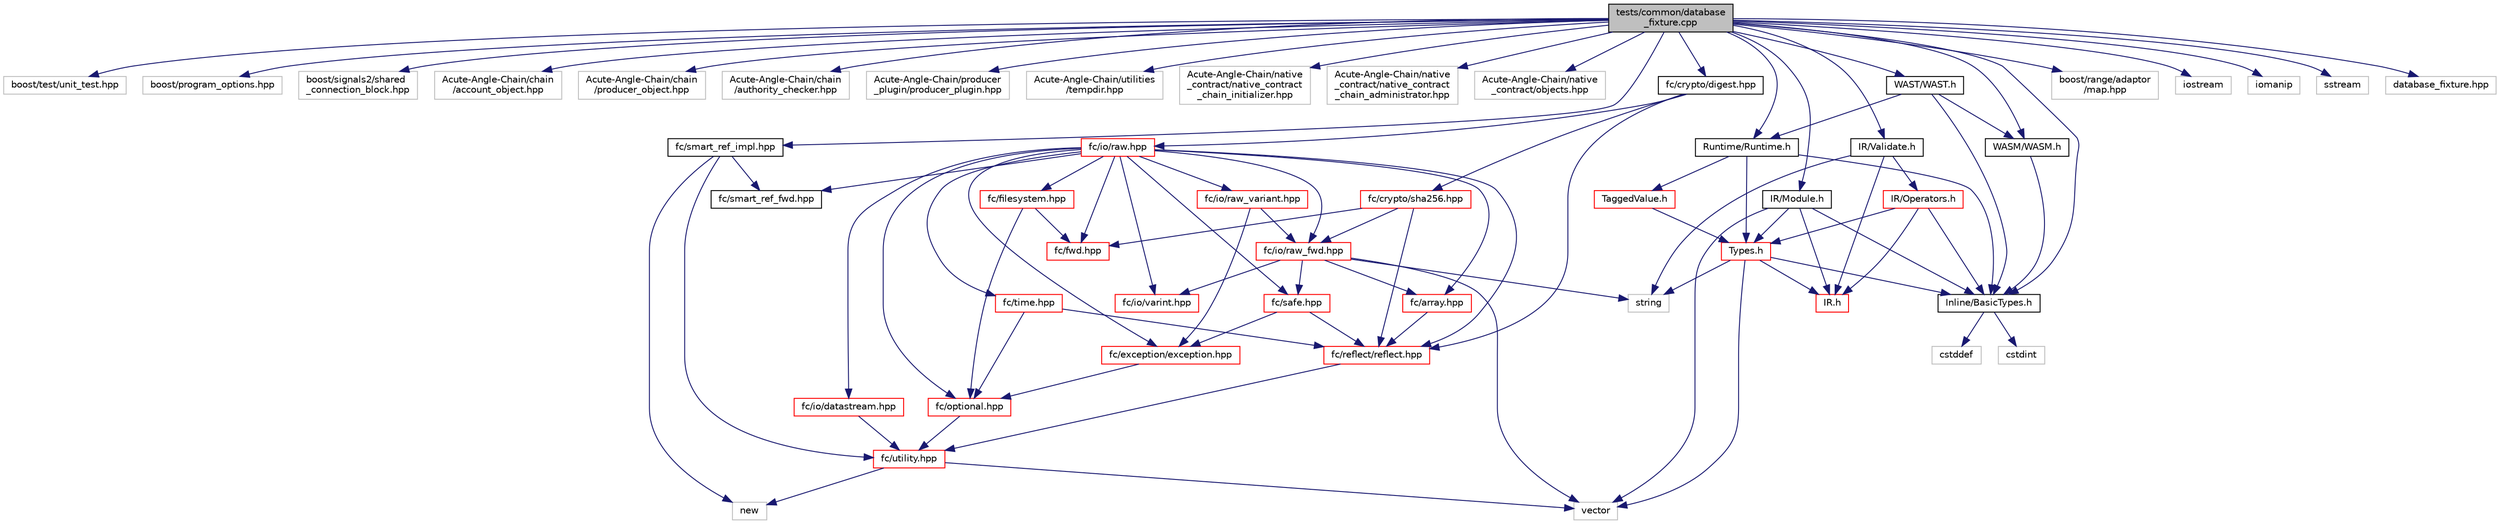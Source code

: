 digraph "tests/common/database_fixture.cpp"
{
  edge [fontname="Helvetica",fontsize="10",labelfontname="Helvetica",labelfontsize="10"];
  node [fontname="Helvetica",fontsize="10",shape=record];
  Node0 [label="tests/common/database\l_fixture.cpp",height=0.2,width=0.4,color="black", fillcolor="grey75", style="filled", fontcolor="black"];
  Node0 -> Node1 [color="midnightblue",fontsize="10",style="solid",fontname="Helvetica"];
  Node1 [label="boost/test/unit_test.hpp",height=0.2,width=0.4,color="grey75", fillcolor="white", style="filled"];
  Node0 -> Node2 [color="midnightblue",fontsize="10",style="solid",fontname="Helvetica"];
  Node2 [label="boost/program_options.hpp",height=0.2,width=0.4,color="grey75", fillcolor="white", style="filled"];
  Node0 -> Node3 [color="midnightblue",fontsize="10",style="solid",fontname="Helvetica"];
  Node3 [label="boost/signals2/shared\l_connection_block.hpp",height=0.2,width=0.4,color="grey75", fillcolor="white", style="filled"];
  Node0 -> Node4 [color="midnightblue",fontsize="10",style="solid",fontname="Helvetica"];
  Node4 [label="Acute-Angle-Chain/chain\l/account_object.hpp",height=0.2,width=0.4,color="grey75", fillcolor="white", style="filled"];
  Node0 -> Node5 [color="midnightblue",fontsize="10",style="solid",fontname="Helvetica"];
  Node5 [label="Acute-Angle-Chain/chain\l/producer_object.hpp",height=0.2,width=0.4,color="grey75", fillcolor="white", style="filled"];
  Node0 -> Node6 [color="midnightblue",fontsize="10",style="solid",fontname="Helvetica"];
  Node6 [label="Acute-Angle-Chain/chain\l/authority_checker.hpp",height=0.2,width=0.4,color="grey75", fillcolor="white", style="filled"];
  Node0 -> Node7 [color="midnightblue",fontsize="10",style="solid",fontname="Helvetica"];
  Node7 [label="Acute-Angle-Chain/producer\l_plugin/producer_plugin.hpp",height=0.2,width=0.4,color="grey75", fillcolor="white", style="filled"];
  Node0 -> Node8 [color="midnightblue",fontsize="10",style="solid",fontname="Helvetica"];
  Node8 [label="Acute-Angle-Chain/utilities\l/tempdir.hpp",height=0.2,width=0.4,color="grey75", fillcolor="white", style="filled"];
  Node0 -> Node9 [color="midnightblue",fontsize="10",style="solid",fontname="Helvetica"];
  Node9 [label="Acute-Angle-Chain/native\l_contract/native_contract\l_chain_initializer.hpp",height=0.2,width=0.4,color="grey75", fillcolor="white", style="filled"];
  Node0 -> Node10 [color="midnightblue",fontsize="10",style="solid",fontname="Helvetica"];
  Node10 [label="Acute-Angle-Chain/native\l_contract/native_contract\l_chain_administrator.hpp",height=0.2,width=0.4,color="grey75", fillcolor="white", style="filled"];
  Node0 -> Node11 [color="midnightblue",fontsize="10",style="solid",fontname="Helvetica"];
  Node11 [label="Acute-Angle-Chain/native\l_contract/objects.hpp",height=0.2,width=0.4,color="grey75", fillcolor="white", style="filled"];
  Node0 -> Node12 [color="midnightblue",fontsize="10",style="solid",fontname="Helvetica"];
  Node12 [label="fc/crypto/digest.hpp",height=0.2,width=0.4,color="black", fillcolor="white", style="filled",URL="$digest_8hpp_source.html"];
  Node12 -> Node13 [color="midnightblue",fontsize="10",style="solid",fontname="Helvetica"];
  Node13 [label="fc/io/raw.hpp",height=0.2,width=0.4,color="red", fillcolor="white", style="filled",URL="$raw_8hpp_source.html"];
  Node13 -> Node14 [color="midnightblue",fontsize="10",style="solid",fontname="Helvetica"];
  Node14 [label="fc/io/raw_variant.hpp",height=0.2,width=0.4,color="red", fillcolor="white", style="filled",URL="$raw__variant_8hpp_source.html"];
  Node14 -> Node15 [color="midnightblue",fontsize="10",style="solid",fontname="Helvetica"];
  Node15 [label="fc/exception/exception.hpp",height=0.2,width=0.4,color="red", fillcolor="white", style="filled",URL="$exception_8hpp.html",tooltip="Defines exception&#39;s used by fc. "];
  Node15 -> Node25 [color="midnightblue",fontsize="10",style="solid",fontname="Helvetica"];
  Node25 [label="fc/optional.hpp",height=0.2,width=0.4,color="red", fillcolor="white", style="filled",URL="$libraries_2fc_2include_2fc_2optional_8hpp_source.html"];
  Node25 -> Node18 [color="midnightblue",fontsize="10",style="solid",fontname="Helvetica"];
  Node18 [label="fc/utility.hpp",height=0.2,width=0.4,color="red", fillcolor="white", style="filled",URL="$utility_8hpp_source.html"];
  Node18 -> Node21 [color="midnightblue",fontsize="10",style="solid",fontname="Helvetica"];
  Node21 [label="new",height=0.2,width=0.4,color="grey75", fillcolor="white", style="filled"];
  Node18 -> Node22 [color="midnightblue",fontsize="10",style="solid",fontname="Helvetica"];
  Node22 [label="vector",height=0.2,width=0.4,color="grey75", fillcolor="white", style="filled"];
  Node14 -> Node62 [color="midnightblue",fontsize="10",style="solid",fontname="Helvetica"];
  Node62 [label="fc/io/raw_fwd.hpp",height=0.2,width=0.4,color="red", fillcolor="white", style="filled",URL="$raw__fwd_8hpp_source.html"];
  Node62 -> Node63 [color="midnightblue",fontsize="10",style="solid",fontname="Helvetica"];
  Node63 [label="fc/io/varint.hpp",height=0.2,width=0.4,color="red", fillcolor="white", style="filled",URL="$libraries_2fc_2include_2fc_2io_2varint_8hpp_source.html"];
  Node62 -> Node64 [color="midnightblue",fontsize="10",style="solid",fontname="Helvetica"];
  Node64 [label="fc/array.hpp",height=0.2,width=0.4,color="red", fillcolor="white", style="filled",URL="$array_8hpp_source.html"];
  Node64 -> Node30 [color="midnightblue",fontsize="10",style="solid",fontname="Helvetica"];
  Node30 [label="fc/reflect/reflect.hpp",height=0.2,width=0.4,color="red", fillcolor="white", style="filled",URL="$libraries_2fc_2include_2fc_2reflect_2reflect_8hpp_source.html"];
  Node30 -> Node18 [color="midnightblue",fontsize="10",style="solid",fontname="Helvetica"];
  Node62 -> Node69 [color="midnightblue",fontsize="10",style="solid",fontname="Helvetica"];
  Node69 [label="fc/safe.hpp",height=0.2,width=0.4,color="red", fillcolor="white", style="filled",URL="$safe_8hpp_source.html"];
  Node69 -> Node15 [color="midnightblue",fontsize="10",style="solid",fontname="Helvetica"];
  Node69 -> Node30 [color="midnightblue",fontsize="10",style="solid",fontname="Helvetica"];
  Node62 -> Node22 [color="midnightblue",fontsize="10",style="solid",fontname="Helvetica"];
  Node62 -> Node28 [color="midnightblue",fontsize="10",style="solid",fontname="Helvetica"];
  Node28 [label="string",height=0.2,width=0.4,color="grey75", fillcolor="white", style="filled"];
  Node13 -> Node30 [color="midnightblue",fontsize="10",style="solid",fontname="Helvetica"];
  Node13 -> Node71 [color="midnightblue",fontsize="10",style="solid",fontname="Helvetica"];
  Node71 [label="fc/io/datastream.hpp",height=0.2,width=0.4,color="red", fillcolor="white", style="filled",URL="$libraries_2fc_2include_2fc_2io_2datastream_8hpp_source.html"];
  Node71 -> Node18 [color="midnightblue",fontsize="10",style="solid",fontname="Helvetica"];
  Node13 -> Node63 [color="midnightblue",fontsize="10",style="solid",fontname="Helvetica"];
  Node13 -> Node25 [color="midnightblue",fontsize="10",style="solid",fontname="Helvetica"];
  Node13 -> Node23 [color="midnightblue",fontsize="10",style="solid",fontname="Helvetica"];
  Node23 [label="fc/fwd.hpp",height=0.2,width=0.4,color="red", fillcolor="white", style="filled",URL="$fwd_8hpp_source.html"];
  Node13 -> Node54 [color="midnightblue",fontsize="10",style="solid",fontname="Helvetica"];
  Node54 [label="fc/smart_ref_fwd.hpp",height=0.2,width=0.4,color="black", fillcolor="white", style="filled",URL="$smart__ref__fwd_8hpp_source.html"];
  Node13 -> Node64 [color="midnightblue",fontsize="10",style="solid",fontname="Helvetica"];
  Node13 -> Node29 [color="midnightblue",fontsize="10",style="solid",fontname="Helvetica"];
  Node29 [label="fc/time.hpp",height=0.2,width=0.4,color="red", fillcolor="white", style="filled",URL="$include_2fc_2time_8hpp_source.html"];
  Node29 -> Node25 [color="midnightblue",fontsize="10",style="solid",fontname="Helvetica"];
  Node29 -> Node30 [color="midnightblue",fontsize="10",style="solid",fontname="Helvetica"];
  Node13 -> Node72 [color="midnightblue",fontsize="10",style="solid",fontname="Helvetica"];
  Node72 [label="fc/filesystem.hpp",height=0.2,width=0.4,color="red", fillcolor="white", style="filled",URL="$filesystem_8hpp_source.html"];
  Node72 -> Node25 [color="midnightblue",fontsize="10",style="solid",fontname="Helvetica"];
  Node72 -> Node23 [color="midnightblue",fontsize="10",style="solid",fontname="Helvetica"];
  Node13 -> Node15 [color="midnightblue",fontsize="10",style="solid",fontname="Helvetica"];
  Node13 -> Node69 [color="midnightblue",fontsize="10",style="solid",fontname="Helvetica"];
  Node13 -> Node62 [color="midnightblue",fontsize="10",style="solid",fontname="Helvetica"];
  Node12 -> Node30 [color="midnightblue",fontsize="10",style="solid",fontname="Helvetica"];
  Node12 -> Node77 [color="midnightblue",fontsize="10",style="solid",fontname="Helvetica"];
  Node77 [label="fc/crypto/sha256.hpp",height=0.2,width=0.4,color="red", fillcolor="white", style="filled",URL="$sha256_8hpp_source.html"];
  Node77 -> Node23 [color="midnightblue",fontsize="10",style="solid",fontname="Helvetica"];
  Node77 -> Node62 [color="midnightblue",fontsize="10",style="solid",fontname="Helvetica"];
  Node77 -> Node30 [color="midnightblue",fontsize="10",style="solid",fontname="Helvetica"];
  Node0 -> Node79 [color="midnightblue",fontsize="10",style="solid",fontname="Helvetica"];
  Node79 [label="fc/smart_ref_impl.hpp",height=0.2,width=0.4,color="black", fillcolor="white", style="filled",URL="$smart__ref__impl_8hpp_source.html"];
  Node79 -> Node18 [color="midnightblue",fontsize="10",style="solid",fontname="Helvetica"];
  Node79 -> Node54 [color="midnightblue",fontsize="10",style="solid",fontname="Helvetica"];
  Node79 -> Node21 [color="midnightblue",fontsize="10",style="solid",fontname="Helvetica"];
  Node0 -> Node80 [color="midnightblue",fontsize="10",style="solid",fontname="Helvetica"];
  Node80 [label="Inline/BasicTypes.h",height=0.2,width=0.4,color="black", fillcolor="white", style="filled",URL="$_basic_types_8h_source.html"];
  Node80 -> Node81 [color="midnightblue",fontsize="10",style="solid",fontname="Helvetica"];
  Node81 [label="cstdint",height=0.2,width=0.4,color="grey75", fillcolor="white", style="filled"];
  Node80 -> Node82 [color="midnightblue",fontsize="10",style="solid",fontname="Helvetica"];
  Node82 [label="cstddef",height=0.2,width=0.4,color="grey75", fillcolor="white", style="filled"];
  Node0 -> Node83 [color="midnightblue",fontsize="10",style="solid",fontname="Helvetica"];
  Node83 [label="IR/Module.h",height=0.2,width=0.4,color="black", fillcolor="white", style="filled",URL="$_module_8h_source.html"];
  Node83 -> Node80 [color="midnightblue",fontsize="10",style="solid",fontname="Helvetica"];
  Node83 -> Node84 [color="midnightblue",fontsize="10",style="solid",fontname="Helvetica"];
  Node84 [label="IR.h",height=0.2,width=0.4,color="red", fillcolor="white", style="filled",URL="$_i_r_8h_source.html"];
  Node83 -> Node86 [color="midnightblue",fontsize="10",style="solid",fontname="Helvetica"];
  Node86 [label="Types.h",height=0.2,width=0.4,color="red", fillcolor="white", style="filled",URL="$libraries_2wasm-jit_2_include_2_i_r_2types_8h_source.html"];
  Node86 -> Node80 [color="midnightblue",fontsize="10",style="solid",fontname="Helvetica"];
  Node86 -> Node84 [color="midnightblue",fontsize="10",style="solid",fontname="Helvetica"];
  Node86 -> Node22 [color="midnightblue",fontsize="10",style="solid",fontname="Helvetica"];
  Node86 -> Node28 [color="midnightblue",fontsize="10",style="solid",fontname="Helvetica"];
  Node83 -> Node22 [color="midnightblue",fontsize="10",style="solid",fontname="Helvetica"];
  Node0 -> Node95 [color="midnightblue",fontsize="10",style="solid",fontname="Helvetica"];
  Node95 [label="IR/Validate.h",height=0.2,width=0.4,color="black", fillcolor="white", style="filled",URL="$_validate_8h_source.html"];
  Node95 -> Node84 [color="midnightblue",fontsize="10",style="solid",fontname="Helvetica"];
  Node95 -> Node96 [color="midnightblue",fontsize="10",style="solid",fontname="Helvetica"];
  Node96 [label="IR/Operators.h",height=0.2,width=0.4,color="red", fillcolor="white", style="filled",URL="$_operators_8h_source.html"];
  Node96 -> Node80 [color="midnightblue",fontsize="10",style="solid",fontname="Helvetica"];
  Node96 -> Node84 [color="midnightblue",fontsize="10",style="solid",fontname="Helvetica"];
  Node96 -> Node86 [color="midnightblue",fontsize="10",style="solid",fontname="Helvetica"];
  Node95 -> Node28 [color="midnightblue",fontsize="10",style="solid",fontname="Helvetica"];
  Node0 -> Node98 [color="midnightblue",fontsize="10",style="solid",fontname="Helvetica"];
  Node98 [label="WAST/WAST.h",height=0.2,width=0.4,color="black", fillcolor="white", style="filled",URL="$_w_a_s_t_8h_source.html"];
  Node98 -> Node80 [color="midnightblue",fontsize="10",style="solid",fontname="Helvetica"];
  Node98 -> Node99 [color="midnightblue",fontsize="10",style="solid",fontname="Helvetica"];
  Node99 [label="Runtime/Runtime.h",height=0.2,width=0.4,color="black", fillcolor="white", style="filled",URL="$_runtime_8h_source.html"];
  Node99 -> Node80 [color="midnightblue",fontsize="10",style="solid",fontname="Helvetica"];
  Node99 -> Node100 [color="midnightblue",fontsize="10",style="solid",fontname="Helvetica"];
  Node100 [label="TaggedValue.h",height=0.2,width=0.4,color="red", fillcolor="white", style="filled",URL="$_tagged_value_8h_source.html"];
  Node100 -> Node86 [color="midnightblue",fontsize="10",style="solid",fontname="Helvetica"];
  Node99 -> Node86 [color="midnightblue",fontsize="10",style="solid",fontname="Helvetica"];
  Node98 -> Node102 [color="midnightblue",fontsize="10",style="solid",fontname="Helvetica"];
  Node102 [label="WASM/WASM.h",height=0.2,width=0.4,color="black", fillcolor="white", style="filled",URL="$libraries_2wasm-jit_2_include_2_w_a_s_m_2wasm_8h_source.html"];
  Node102 -> Node80 [color="midnightblue",fontsize="10",style="solid",fontname="Helvetica"];
  Node0 -> Node102 [color="midnightblue",fontsize="10",style="solid",fontname="Helvetica"];
  Node0 -> Node99 [color="midnightblue",fontsize="10",style="solid",fontname="Helvetica"];
  Node0 -> Node103 [color="midnightblue",fontsize="10",style="solid",fontname="Helvetica"];
  Node103 [label="boost/range/adaptor\l/map.hpp",height=0.2,width=0.4,color="grey75", fillcolor="white", style="filled"];
  Node0 -> Node104 [color="midnightblue",fontsize="10",style="solid",fontname="Helvetica"];
  Node104 [label="iostream",height=0.2,width=0.4,color="grey75", fillcolor="white", style="filled"];
  Node0 -> Node105 [color="midnightblue",fontsize="10",style="solid",fontname="Helvetica"];
  Node105 [label="iomanip",height=0.2,width=0.4,color="grey75", fillcolor="white", style="filled"];
  Node0 -> Node106 [color="midnightblue",fontsize="10",style="solid",fontname="Helvetica"];
  Node106 [label="sstream",height=0.2,width=0.4,color="grey75", fillcolor="white", style="filled"];
  Node0 -> Node107 [color="midnightblue",fontsize="10",style="solid",fontname="Helvetica"];
  Node107 [label="database_fixture.hpp",height=0.2,width=0.4,color="grey75", fillcolor="white", style="filled"];
}
